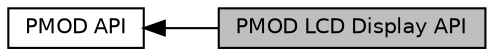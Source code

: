 digraph "PMOD LCD Display API"
{
  edge [fontname="Helvetica",fontsize="10",labelfontname="Helvetica",labelfontsize="10"];
  node [fontname="Helvetica",fontsize="10",shape=box];
  rankdir=LR;
  Node1 [label="PMOD LCD Display API",height=0.2,width=0.4,color="black", fillcolor="grey75", style="filled", fontcolor="black",tooltip="LCD Driver Functionality."];
  Node2 [label="PMOD API",height=0.2,width=0.4,color="black", fillcolor="white", style="filled",URL="$d3/d00/group__R__SW__PKG__93__PMOD__API.html",tooltip="PMOD Driver."];
  Node2->Node1 [shape=plaintext, dir="back", style="solid"];
}
